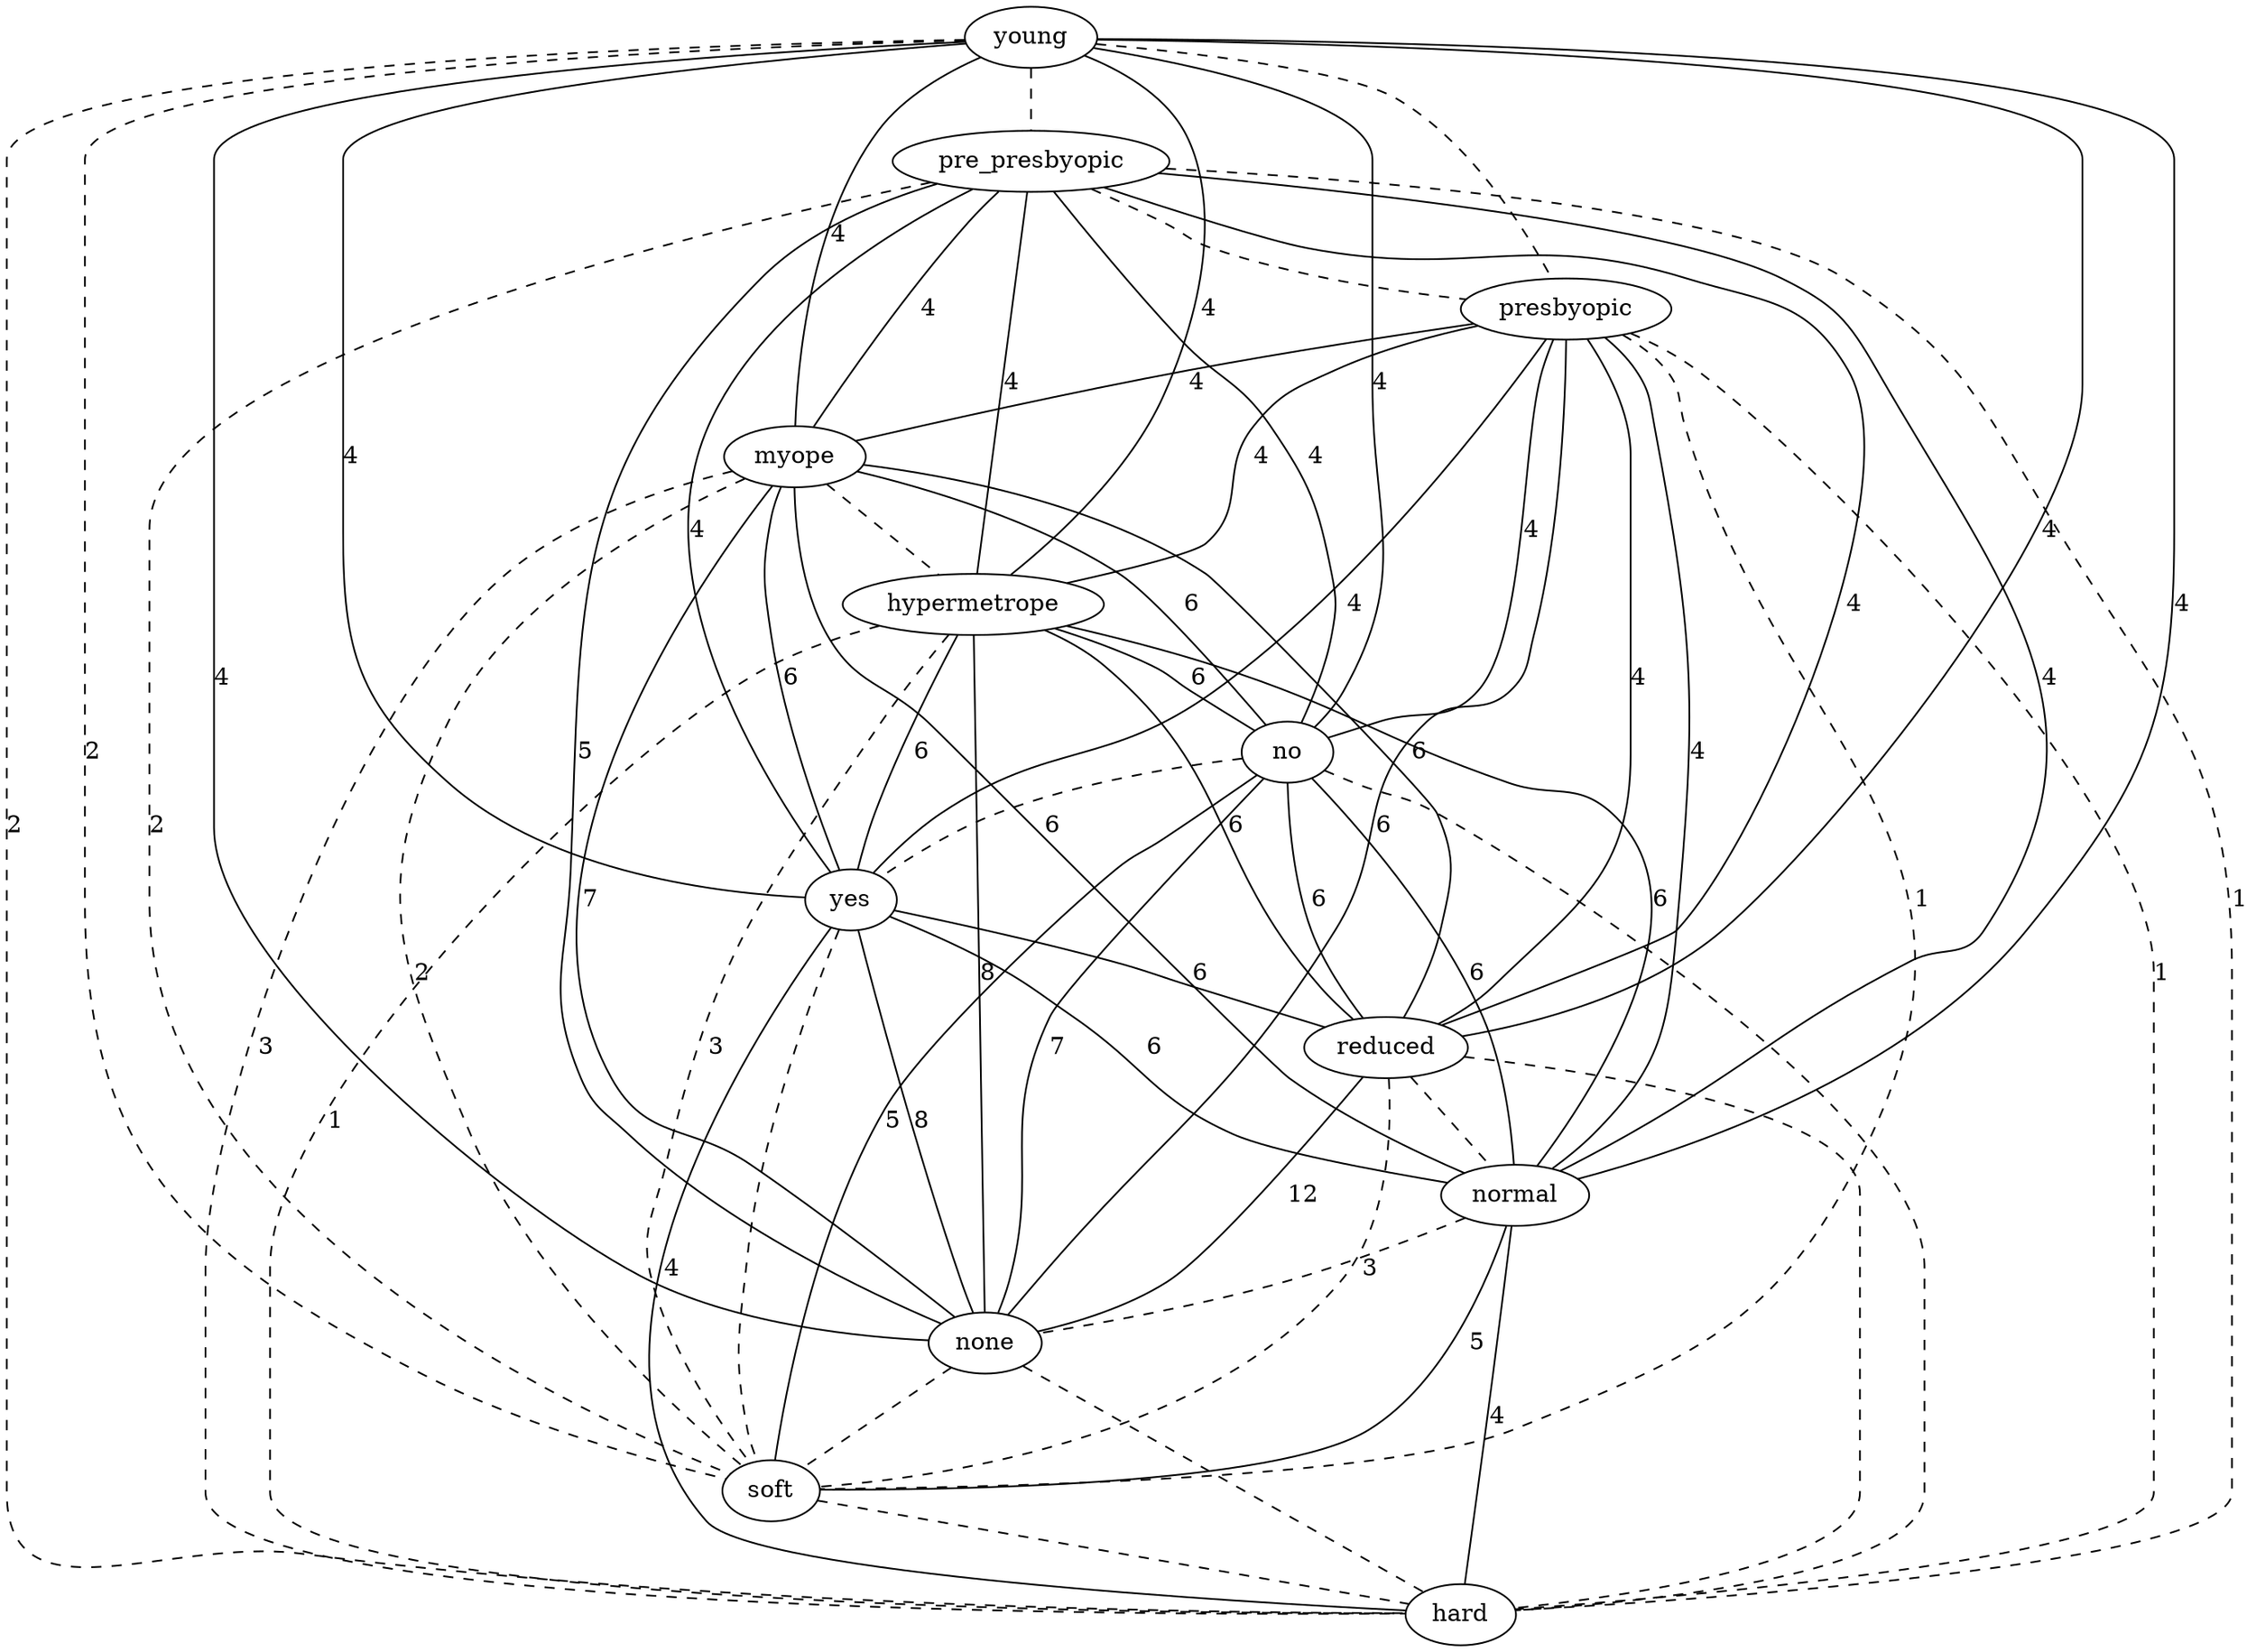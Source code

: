strict graph "" {
young;
pre_presbyopic;
presbyopic;
myope;
hypermetrope;
no;
yes;
reduced;
normal;
none;
soft;
hard;
young -- pre_presbyopic  [color=black, style=dashed];
young -- presbyopic  [color=black, style=dashed];
young -- myope  [color=black, label=4, style=solid];
young -- hypermetrope  [color=black, label=4, style=solid];
young -- no  [color=black, label=4, style=solid];
young -- yes  [color=black, label=4, style=solid];
young -- reduced  [color=black, label=4, style=solid];
young -- normal  [color=black, label=4, style=solid];
young -- none  [color=black, label=4, style=solid];
young -- soft  [color=black, label=2, style=dashed];
young -- hard  [color=black, label=2, style=dashed];
pre_presbyopic -- presbyopic  [color=black, style=dashed];
pre_presbyopic -- myope  [color=black, label=4, style=solid];
pre_presbyopic -- hypermetrope  [color=black, label=4, style=solid];
pre_presbyopic -- no  [color=black, label=4, style=solid];
pre_presbyopic -- yes  [color=black, label=4, style=solid];
pre_presbyopic -- reduced  [color=black, label=4, style=solid];
pre_presbyopic -- normal  [color=black, label=4, style=solid];
pre_presbyopic -- none  [color=black, label=5, style=solid];
pre_presbyopic -- soft  [color=black, label=2, style=dashed];
pre_presbyopic -- hard  [color=black, label=1, style=dashed];
presbyopic -- myope  [color=black, label=4, style=solid];
presbyopic -- hypermetrope  [color=black, label=4, style=solid];
presbyopic -- no  [color=black, label=4, style=solid];
presbyopic -- yes  [color=black, label=4, style=solid];
presbyopic -- reduced  [color=black, label=4, style=solid];
presbyopic -- normal  [color=black, label=4, style=solid];
presbyopic -- none  [color=black, label=6, style=solid];
presbyopic -- soft  [color=black, label=1, style=dashed];
presbyopic -- hard  [color=black, label=1, style=dashed];
myope -- hypermetrope  [color=black, style=dashed];
myope -- no  [color=black, label=6, style=solid];
myope -- yes  [color=black, label=6, style=solid];
myope -- reduced  [color=black, label=6, style=solid];
myope -- normal  [color=black, label=6, style=solid];
myope -- none  [color=black, label=7, style=solid];
myope -- soft  [color=black, label=2, style=dashed];
myope -- hard  [color=black, label=3, style=dashed];
hypermetrope -- no  [color=black, label=6, style=solid];
hypermetrope -- yes  [color=black, label=6, style=solid];
hypermetrope -- reduced  [color=black, label=6, style=solid];
hypermetrope -- normal  [color=black, label=6, style=solid];
hypermetrope -- none  [color=black, label=8, style=solid];
hypermetrope -- soft  [color=black, label=3, style=dashed];
hypermetrope -- hard  [color=black, label=1, style=dashed];
no -- yes  [color=black, style=dashed];
no -- reduced  [color=black, label=6, style=solid];
no -- normal  [color=black, label=6, style=solid];
no -- none  [color=black, label=7, style=solid];
no -- soft  [color=black, label=5, style=solid];
no -- hard  [color=black, style=dashed];
yes -- reduced  [color=black, label=6, style=solid];
yes -- normal  [color=black, label=6, style=solid];
yes -- none  [color=black, label=8, style=solid];
yes -- soft  [color=black, style=dashed];
yes -- hard  [color=black, label=4, style=solid];
reduced -- normal  [color=black, style=dashed];
reduced -- none  [color=black, label=12, style=solid];
reduced -- soft  [color=black, style=dashed];
reduced -- hard  [color=black, style=dashed];
normal -- none  [color=black, label=3, style=dashed];
normal -- soft  [color=black, label=5, style=solid];
normal -- hard  [color=black, label=4, style=solid];
none -- soft  [color=black, style=dashed];
none -- hard  [color=black, style=dashed];
soft -- hard  [color=black, style=dashed];
}
